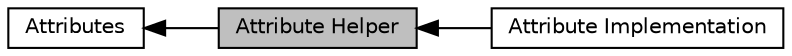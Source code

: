 digraph "Attribute Helper"
{
  edge [fontname="Helvetica",fontsize="10",labelfontname="Helvetica",labelfontsize="10"];
  node [fontname="Helvetica",fontsize="10",shape=box];
  rankdir=LR;
  Node1 [label="Attribute Helper",height=0.2,width=0.4,color="black", fillcolor="grey75", style="filled", fontcolor="black",tooltip="All these macros can be used to generate automatically the code for subclasses of AttributeValue,..."];
  Node2 [label="Attributes",height=0.2,width=0.4,color="black", fillcolor="white", style="filled",URL="$group__attributes.html",tooltip="The ns-3 attribute system is the mechanism used in ns-3 to organize, document, and modify the values ..."];
  Node3 [label="Attribute Implementation",height=0.2,width=0.4,color="black", fillcolor="white", style="filled",URL="$group__attributeimpl.html",tooltip="These are the internal implementation functions for the Attribute system."];
  Node2->Node1 [shape=plaintext, dir="back", style="solid"];
  Node1->Node3 [shape=plaintext, dir="back", style="solid"];
}
